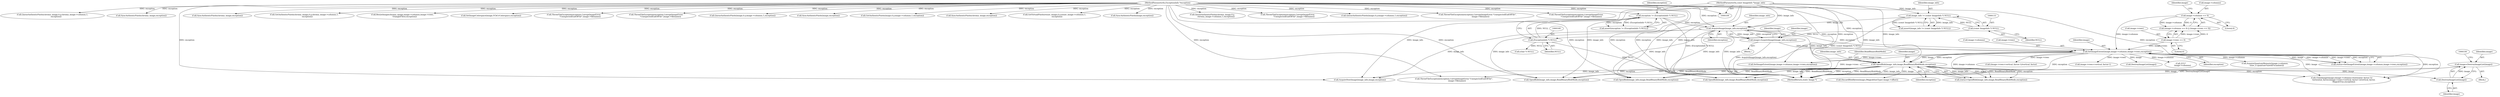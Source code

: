 digraph "0_ImageMagick_ef8f40689ac452398026c07da41656a7c87e4683@pointer" {
"1000330" [label="(Call,image=DestroyImageList(image))"];
"1000332" [label="(Call,DestroyImageList(image))"];
"1000320" [label="(Call,OpenBlob(image_info,image,ReadBinaryBlobMode,exception))"];
"1000170" [label="(Call,AcquireImage(image_info,exception))"];
"1000130" [label="(Call,image_info != (const ImageInfo *) NULL)"];
"1000110" [label="(MethodParameterIn,const ImageInfo *image_info)"];
"1000132" [label="(Call,(const ImageInfo *) NULL)"];
"1000157" [label="(Call,exception != (ExceptionInfo *) NULL)"];
"1000111" [label="(MethodParameterIn,ExceptionInfo *exception)"];
"1000159" [label="(Call,(ExceptionInfo *) NULL)"];
"1000190" [label="(Call,SetImageExtent(image,image->columns,image->rows,exception))"];
"1000168" [label="(Call,image=AcquireImage(image_info,exception))"];
"1000175" [label="(Call,image->columns == 0)"];
"1000180" [label="(Call,image->rows == 0)"];
"1000976" [label="(Call,OpenBlob(image_info,image,ReadBinaryBlobMode,exception))"];
"1001512" [label="(Call,AcquireNextImage(image_info,image,exception))"];
"1000331" [label="(Identifier,image)"];
"1000112" [label="(Block,)"];
"1000479" [label="(Call,SetImageExtent(image,image->columns,image->rows,exception))"];
"1000179" [label="(Literal,0)"];
"1000181" [label="(Call,image->rows)"];
"1000131" [label="(Identifier,image_info)"];
"1000184" [label="(Literal,0)"];
"1000171" [label="(Identifier,image_info)"];
"1000320" [label="(Call,OpenBlob(image_info,image,ReadBinaryBlobMode,exception))"];
"1000412" [label="(Call,CloneImage(image,(image->columns+horizontal_factor-1)/\n       horizontal_factor,(image->rows+vertical_factor-1)/vertical_factor,\n       MagickTrue,exception))"];
"1000129" [label="(Call,assert(image_info != (const ImageInfo *) NULL))"];
"1000617" [label="(Call,QueueAuthenticPixels(chroma_image,0,y,\n            chroma_image->columns,1,exception))"];
"1000324" [label="(Identifier,exception)"];
"1000833" [label="(Call,ThrowFileException(exception,CorruptImageError,\n                    \"UnexpectedEndOfFile\",image->filename))"];
"1000846" [label="(Call,QueueAuthenticPixels(image,0,y,image->columns,1,exception))"];
"1000191" [label="(Identifier,image)"];
"1001447" [label="(Call,ThrowFileException(exception,CorruptImageError,\"UnexpectedEndOfFile\",\n          image->filename))"];
"1000159" [label="(Call,(ExceptionInfo *) NULL)"];
"1001042" [label="(Call,ThrowFileException(exception,CorruptImageError,\n                \"UnexpectedEndOfFile\",image->filename))"];
"1000188" [label="(Call,status=SetImageExtent(image,image->columns,image->rows,exception))"];
"1000318" [label="(Call,status=OpenBlob(image_info,image,ReadBinaryBlobMode,exception))"];
"1001149" [label="(Call,OpenBlob(image_info,image,ReadBinaryBlobMode,exception))"];
"1000423" [label="(Call,(image->rows+vertical_factor-1)/vertical_factor)"];
"1000180" [label="(Call,image->rows == 0)"];
"1001055" [label="(Call,QueueAuthenticPixels(chroma_image,0,y,chroma_image->columns,1,\n            exception))"];
"1000110" [label="(MethodParameterIn,const ImageInfo *image_info)"];
"1000190" [label="(Call,SetImageExtent(image,image->columns,image->rows,exception))"];
"1000930" [label="(Call,SyncAuthenticPixels(chroma_image,exception))"];
"1001579" [label="(MethodReturn,static Image *)"];
"1001128" [label="(Call,SyncAuthenticPixels(chroma_image,exception))"];
"1000424" [label="(Call,image->rows+vertical_factor-1)"];
"1000204" [label="(Call,DestroyImageList(image))"];
"1000169" [label="(Identifier,image)"];
"1000134" [label="(Identifier,NULL)"];
"1000158" [label="(Identifier,exception)"];
"1000156" [label="(Call,assert(exception != (ExceptionInfo *) NULL))"];
"1000130" [label="(Call,image_info != (const ImageInfo *) NULL)"];
"1000348" [label="(Call,ThrowFileException(exception,CorruptImageError,\"UnexpectedEndOfFile\",\n          image->filename))"];
"1001223" [label="(Call,GetAuthenticPixels(chroma_image,0,y,chroma_image->columns,1,\n          exception))"];
"1000329" [label="(Block,)"];
"1000340" [label="(Call,DiscardBlobBytes(image,(MagickSizeType) image->offset))"];
"1000172" [label="(Identifier,exception)"];
"1001295" [label="(Call,ResizeImage(chroma_image,image->columns,image->rows,\n       TriangleFilter,exception))"];
"1001421" [label="(Call,SetImageColorspace(image,YCbCrColorspace,exception))"];
"1000176" [label="(Call,image->columns)"];
"1000182" [label="(Identifier,image)"];
"1000586" [label="(Call,ThrowFileException(exception,CorruptImageError,\n                    \"UnexpectedEndOfFile\",image->filename))"];
"1001210" [label="(Call,ThrowFileException(exception,CorruptImageError,\n              \"UnexpectedEndOfFile\",image->filename))"];
"1000170" [label="(Call,AcquireImage(image_info,exception))"];
"1000599" [label="(Call,QueueAuthenticPixels(image,0,y,image->columns,1,exception))"];
"1001410" [label="(Call,SyncAuthenticPixels(image,exception))"];
"1000321" [label="(Identifier,image_info)"];
"1000174" [label="(Call,(image->columns == 0) || (image->rows == 0))"];
"1000367" [label="(Call,2UL*\n      image->columns)"];
"1000323" [label="(Identifier,ReadBinaryBlobMode)"];
"1000192" [label="(Call,image->columns)"];
"1000234" [label="(Call,(char *) NULL)"];
"1000168" [label="(Call,image=AcquireImage(image_info,exception))"];
"1000157" [label="(Call,exception != (ExceptionInfo *) NULL)"];
"1000177" [label="(Identifier,image)"];
"1000322" [label="(Identifier,image)"];
"1000111" [label="(MethodParameterIn,ExceptionInfo *exception)"];
"1001341" [label="(Call,GetAuthenticPixels(image,0,y,image->columns,1,exception))"];
"1000195" [label="(Call,image->rows)"];
"1001288" [label="(Call,SyncAuthenticPixels(chroma_image,exception))"];
"1000132" [label="(Call,(const ImageInfo *) NULL)"];
"1001352" [label="(Call,GetVirtualPixels(resize_image,0,y,resize_image->columns,1,\n        exception))"];
"1000505" [label="(Call,OpenBlob(image_info,image,ReadBinaryBlobMode,exception))"];
"1000198" [label="(Identifier,exception)"];
"1000175" [label="(Call,image->columns == 0)"];
"1000330" [label="(Call,image=DestroyImageList(image))"];
"1000332" [label="(Call,DestroyImageList(image))"];
"1000919" [label="(Call,SyncAuthenticPixels(image,exception))"];
"1000333" [label="(Identifier,image)"];
"1000161" [label="(Identifier,NULL)"];
"1000385" [label="(Call,AcquireQuantumMemory(image->columns,\n      (size_t) quantum*sizeof(*scanline)))"];
"1000330" -> "1000329"  [label="AST: "];
"1000330" -> "1000332"  [label="CFG: "];
"1000331" -> "1000330"  [label="AST: "];
"1000332" -> "1000330"  [label="AST: "];
"1000336" -> "1000330"  [label="CFG: "];
"1000330" -> "1001579"  [label="DDG: image"];
"1000330" -> "1001579"  [label="DDG: DestroyImageList(image)"];
"1000332" -> "1000330"  [label="DDG: image"];
"1000332" -> "1000333"  [label="CFG: "];
"1000333" -> "1000332"  [label="AST: "];
"1000320" -> "1000332"  [label="DDG: image"];
"1000320" -> "1000318"  [label="AST: "];
"1000320" -> "1000324"  [label="CFG: "];
"1000321" -> "1000320"  [label="AST: "];
"1000322" -> "1000320"  [label="AST: "];
"1000323" -> "1000320"  [label="AST: "];
"1000324" -> "1000320"  [label="AST: "];
"1000318" -> "1000320"  [label="CFG: "];
"1000320" -> "1001579"  [label="DDG: exception"];
"1000320" -> "1001579"  [label="DDG: ReadBinaryBlobMode"];
"1000320" -> "1001579"  [label="DDG: image_info"];
"1000320" -> "1000318"  [label="DDG: image_info"];
"1000320" -> "1000318"  [label="DDG: image"];
"1000320" -> "1000318"  [label="DDG: ReadBinaryBlobMode"];
"1000320" -> "1000318"  [label="DDG: exception"];
"1000170" -> "1000320"  [label="DDG: image_info"];
"1000110" -> "1000320"  [label="DDG: image_info"];
"1000190" -> "1000320"  [label="DDG: image"];
"1000190" -> "1000320"  [label="DDG: exception"];
"1000111" -> "1000320"  [label="DDG: exception"];
"1000320" -> "1000340"  [label="DDG: image"];
"1000320" -> "1000348"  [label="DDG: exception"];
"1000320" -> "1000412"  [label="DDG: exception"];
"1000320" -> "1000505"  [label="DDG: image_info"];
"1000320" -> "1000505"  [label="DDG: ReadBinaryBlobMode"];
"1000320" -> "1000976"  [label="DDG: image_info"];
"1000320" -> "1000976"  [label="DDG: ReadBinaryBlobMode"];
"1000320" -> "1001149"  [label="DDG: image_info"];
"1000320" -> "1001149"  [label="DDG: ReadBinaryBlobMode"];
"1000320" -> "1001512"  [label="DDG: image_info"];
"1000170" -> "1000168"  [label="AST: "];
"1000170" -> "1000172"  [label="CFG: "];
"1000171" -> "1000170"  [label="AST: "];
"1000172" -> "1000170"  [label="AST: "];
"1000168" -> "1000170"  [label="CFG: "];
"1000170" -> "1001579"  [label="DDG: image_info"];
"1000170" -> "1000168"  [label="DDG: image_info"];
"1000170" -> "1000168"  [label="DDG: exception"];
"1000130" -> "1000170"  [label="DDG: image_info"];
"1000110" -> "1000170"  [label="DDG: image_info"];
"1000157" -> "1000170"  [label="DDG: exception"];
"1000111" -> "1000170"  [label="DDG: exception"];
"1000170" -> "1000190"  [label="DDG: exception"];
"1000170" -> "1000505"  [label="DDG: image_info"];
"1000170" -> "1000976"  [label="DDG: image_info"];
"1000170" -> "1001149"  [label="DDG: image_info"];
"1000170" -> "1001512"  [label="DDG: image_info"];
"1000130" -> "1000129"  [label="AST: "];
"1000130" -> "1000132"  [label="CFG: "];
"1000131" -> "1000130"  [label="AST: "];
"1000132" -> "1000130"  [label="AST: "];
"1000129" -> "1000130"  [label="CFG: "];
"1000130" -> "1001579"  [label="DDG: (const ImageInfo *) NULL"];
"1000130" -> "1000129"  [label="DDG: image_info"];
"1000130" -> "1000129"  [label="DDG: (const ImageInfo *) NULL"];
"1000110" -> "1000130"  [label="DDG: image_info"];
"1000132" -> "1000130"  [label="DDG: NULL"];
"1000110" -> "1000109"  [label="AST: "];
"1000110" -> "1001579"  [label="DDG: image_info"];
"1000110" -> "1000505"  [label="DDG: image_info"];
"1000110" -> "1000976"  [label="DDG: image_info"];
"1000110" -> "1001149"  [label="DDG: image_info"];
"1000110" -> "1001512"  [label="DDG: image_info"];
"1000132" -> "1000134"  [label="CFG: "];
"1000133" -> "1000132"  [label="AST: "];
"1000134" -> "1000132"  [label="AST: "];
"1000132" -> "1000159"  [label="DDG: NULL"];
"1000157" -> "1000156"  [label="AST: "];
"1000157" -> "1000159"  [label="CFG: "];
"1000158" -> "1000157"  [label="AST: "];
"1000159" -> "1000157"  [label="AST: "];
"1000156" -> "1000157"  [label="CFG: "];
"1000157" -> "1001579"  [label="DDG: (ExceptionInfo *) NULL"];
"1000157" -> "1000156"  [label="DDG: exception"];
"1000157" -> "1000156"  [label="DDG: (ExceptionInfo *) NULL"];
"1000111" -> "1000157"  [label="DDG: exception"];
"1000159" -> "1000157"  [label="DDG: NULL"];
"1000111" -> "1000109"  [label="AST: "];
"1000111" -> "1001579"  [label="DDG: exception"];
"1000111" -> "1000190"  [label="DDG: exception"];
"1000111" -> "1000348"  [label="DDG: exception"];
"1000111" -> "1000412"  [label="DDG: exception"];
"1000111" -> "1000479"  [label="DDG: exception"];
"1000111" -> "1000505"  [label="DDG: exception"];
"1000111" -> "1000586"  [label="DDG: exception"];
"1000111" -> "1000599"  [label="DDG: exception"];
"1000111" -> "1000617"  [label="DDG: exception"];
"1000111" -> "1000833"  [label="DDG: exception"];
"1000111" -> "1000846"  [label="DDG: exception"];
"1000111" -> "1000919"  [label="DDG: exception"];
"1000111" -> "1000930"  [label="DDG: exception"];
"1000111" -> "1000976"  [label="DDG: exception"];
"1000111" -> "1001042"  [label="DDG: exception"];
"1000111" -> "1001055"  [label="DDG: exception"];
"1000111" -> "1001128"  [label="DDG: exception"];
"1000111" -> "1001149"  [label="DDG: exception"];
"1000111" -> "1001210"  [label="DDG: exception"];
"1000111" -> "1001223"  [label="DDG: exception"];
"1000111" -> "1001288"  [label="DDG: exception"];
"1000111" -> "1001295"  [label="DDG: exception"];
"1000111" -> "1001341"  [label="DDG: exception"];
"1000111" -> "1001352"  [label="DDG: exception"];
"1000111" -> "1001410"  [label="DDG: exception"];
"1000111" -> "1001421"  [label="DDG: exception"];
"1000111" -> "1001447"  [label="DDG: exception"];
"1000111" -> "1001512"  [label="DDG: exception"];
"1000159" -> "1000161"  [label="CFG: "];
"1000160" -> "1000159"  [label="AST: "];
"1000161" -> "1000159"  [label="AST: "];
"1000159" -> "1001579"  [label="DDG: NULL"];
"1000159" -> "1000234"  [label="DDG: NULL"];
"1000190" -> "1000188"  [label="AST: "];
"1000190" -> "1000198"  [label="CFG: "];
"1000191" -> "1000190"  [label="AST: "];
"1000192" -> "1000190"  [label="AST: "];
"1000195" -> "1000190"  [label="AST: "];
"1000198" -> "1000190"  [label="AST: "];
"1000188" -> "1000190"  [label="CFG: "];
"1000190" -> "1001579"  [label="DDG: image->rows"];
"1000190" -> "1001579"  [label="DDG: image->columns"];
"1000190" -> "1001579"  [label="DDG: exception"];
"1000190" -> "1000188"  [label="DDG: image"];
"1000190" -> "1000188"  [label="DDG: image->columns"];
"1000190" -> "1000188"  [label="DDG: image->rows"];
"1000190" -> "1000188"  [label="DDG: exception"];
"1000168" -> "1000190"  [label="DDG: image"];
"1000175" -> "1000190"  [label="DDG: image->columns"];
"1000180" -> "1000190"  [label="DDG: image->rows"];
"1000190" -> "1000204"  [label="DDG: image"];
"1000190" -> "1000367"  [label="DDG: image->columns"];
"1000190" -> "1000385"  [label="DDG: image->columns"];
"1000190" -> "1000412"  [label="DDG: image"];
"1000190" -> "1000412"  [label="DDG: exception"];
"1000190" -> "1000423"  [label="DDG: image->rows"];
"1000190" -> "1000424"  [label="DDG: image->rows"];
"1000190" -> "1000479"  [label="DDG: image->rows"];
"1000168" -> "1000112"  [label="AST: "];
"1000169" -> "1000168"  [label="AST: "];
"1000177" -> "1000168"  [label="CFG: "];
"1000168" -> "1001579"  [label="DDG: AcquireImage(image_info,exception)"];
"1000175" -> "1000174"  [label="AST: "];
"1000175" -> "1000179"  [label="CFG: "];
"1000176" -> "1000175"  [label="AST: "];
"1000179" -> "1000175"  [label="AST: "];
"1000182" -> "1000175"  [label="CFG: "];
"1000174" -> "1000175"  [label="CFG: "];
"1000175" -> "1000174"  [label="DDG: image->columns"];
"1000175" -> "1000174"  [label="DDG: 0"];
"1000180" -> "1000174"  [label="AST: "];
"1000180" -> "1000184"  [label="CFG: "];
"1000181" -> "1000180"  [label="AST: "];
"1000184" -> "1000180"  [label="AST: "];
"1000174" -> "1000180"  [label="CFG: "];
"1000180" -> "1000174"  [label="DDG: image->rows"];
"1000180" -> "1000174"  [label="DDG: 0"];
}
